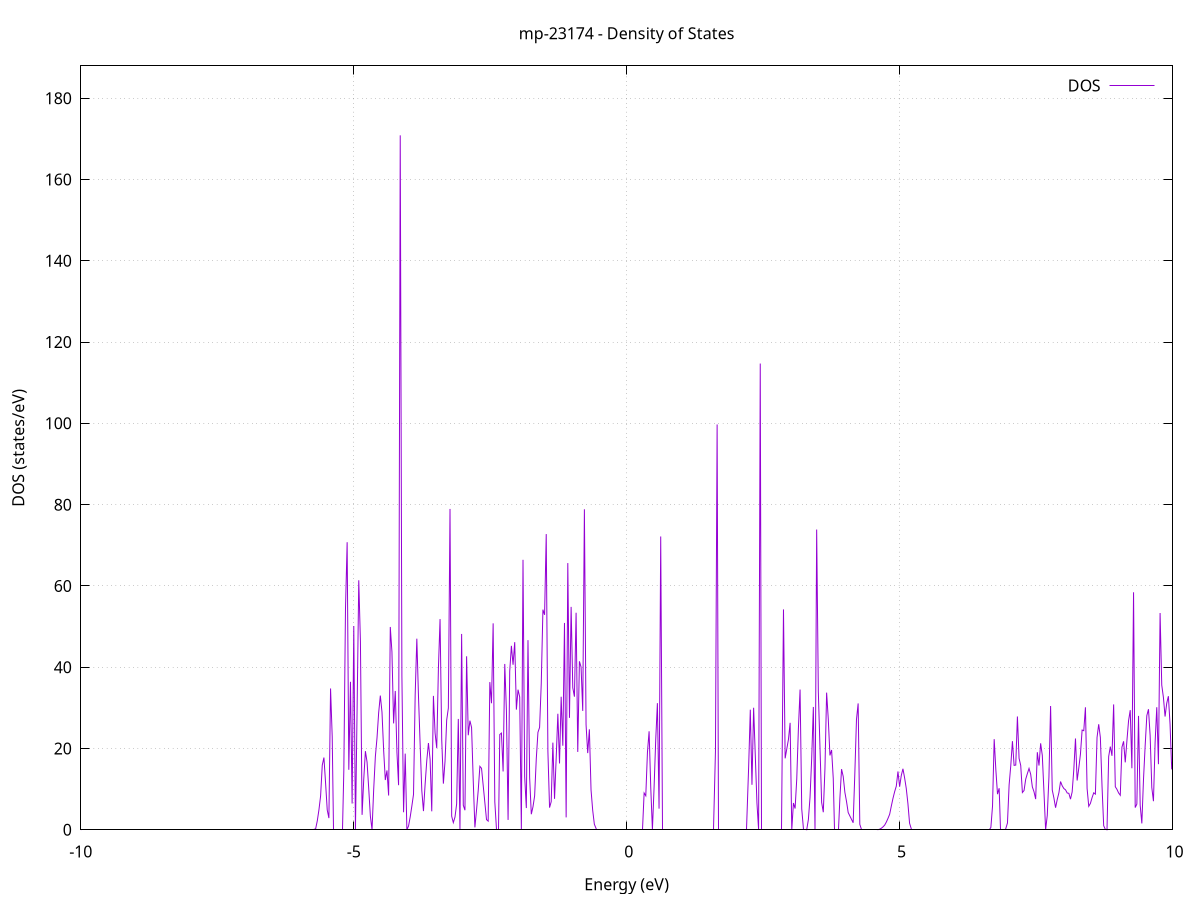 set title 'mp-23174 - Density of States'
set xlabel 'Energy (eV)'
set ylabel 'DOS (states/eV)'
set grid
set xrange [-10:10]
set yrange [0:187.959]
set xzeroaxis lt -1
set terminal png size 800,600
set output 'mp-23174_dos_gnuplot.png'
plot '-' using 1:2 with lines title 'DOS'
-45.058200 0.000000
-45.027800 0.000000
-44.997400 0.000000
-44.967000 0.000000
-44.936600 0.000000
-44.906200 0.000000
-44.875800 0.000000
-44.845400 0.000000
-44.815000 0.000000
-44.784600 0.000000
-44.754200 0.000000
-44.723800 0.000000
-44.693500 0.000000
-44.663100 0.000000
-44.632700 0.000000
-44.602300 0.000000
-44.571900 0.000000
-44.541500 0.000000
-44.511100 0.000000
-44.480700 0.000000
-44.450300 0.000000
-44.419900 0.000000
-44.389500 0.000000
-44.359100 0.000000
-44.328700 0.000000
-44.298300 0.000000
-44.267900 0.000000
-44.237500 0.000000
-44.207100 0.000000
-44.176800 0.000000
-44.146400 0.000000
-44.116000 0.000000
-44.085600 0.000000
-44.055200 0.000000
-44.024800 0.000000
-43.994400 0.000000
-43.964000 0.000000
-43.933600 0.000000
-43.903200 0.000000
-43.872800 0.000000
-43.842400 0.000000
-43.812000 0.000000
-43.781600 0.000000
-43.751200 0.000000
-43.720800 0.000000
-43.690400 0.000000
-43.660100 0.000000
-43.629700 0.000000
-43.599300 0.000000
-43.568900 0.000000
-43.538500 0.000000
-43.508100 0.000000
-43.477700 0.000000
-43.447300 0.000000
-43.416900 0.000000
-43.386500 0.000000
-43.356100 0.000000
-43.325700 0.000000
-43.295300 0.000000
-43.264900 0.000000
-43.234500 0.000000
-43.204100 0.000000
-43.173700 0.000000
-43.143400 0.000000
-43.113000 0.000000
-43.082600 0.000000
-43.052200 0.000000
-43.021800 0.000000
-42.991400 0.000000
-42.961000 0.000000
-42.930600 0.000000
-42.900200 0.000000
-42.869800 0.000000
-42.839400 0.000000
-42.809000 0.000000
-42.778600 0.000000
-42.748200 0.000000
-42.717800 0.000000
-42.687400 0.000000
-42.657100 0.000000
-42.626700 0.000000
-42.596300 0.000000
-42.565900 0.000000
-42.535500 0.000000
-42.505100 0.000000
-42.474700 0.000000
-42.444300 0.000000
-42.413900 0.000000
-42.383500 0.000000
-42.353100 0.000000
-42.322700 0.000000
-42.292300 742.985000
-42.261900 0.000000
-42.231500 0.000000
-42.201100 0.000000
-42.170700 0.000000
-42.140400 0.000000
-42.110000 0.000000
-42.079600 0.000000
-42.049200 0.000000
-42.018800 0.000000
-41.988400 0.000000
-41.958000 0.000000
-41.927600 0.000000
-41.897200 0.000000
-41.866800 0.000000
-41.836400 0.000000
-41.806000 0.000000
-41.775600 0.000000
-41.745200 0.000000
-41.714800 0.000000
-41.684400 0.000000
-41.654000 0.000000
-41.623700 0.000000
-41.593300 0.000000
-41.562900 0.000000
-41.532500 0.000000
-41.502100 0.000000
-41.471700 0.000000
-41.441300 0.000000
-41.410900 0.000000
-41.380500 0.000000
-41.350100 0.000000
-41.319700 0.000000
-41.289300 0.000000
-41.258900 0.000000
-41.228500 0.000000
-41.198100 0.000000
-41.167700 0.000000
-41.137300 0.000000
-41.107000 0.000000
-41.076600 0.000000
-41.046200 0.000000
-41.015800 0.000000
-40.985400 0.000000
-40.955000 0.000000
-40.924600 0.000000
-40.894200 0.000000
-40.863800 0.000000
-40.833400 0.000000
-40.803000 0.000000
-40.772600 0.000000
-40.742200 0.000000
-40.711800 0.000000
-40.681400 0.000000
-40.651000 0.000000
-40.620600 0.000000
-40.590300 0.000000
-40.559900 0.000000
-40.529500 0.000000
-40.499100 0.000000
-40.468700 0.000000
-40.438300 0.000000
-40.407900 0.000000
-40.377500 0.000000
-40.347100 0.000000
-40.316700 0.000000
-40.286300 0.000000
-40.255900 0.000000
-40.225500 0.000000
-40.195100 0.000000
-40.164700 0.000000
-40.134300 0.000000
-40.103900 0.000000
-40.073600 0.000000
-40.043200 0.000000
-40.012800 0.000000
-39.982400 0.000000
-39.952000 0.000000
-39.921600 0.000000
-39.891200 0.000000
-39.860800 0.000000
-39.830400 0.000000
-39.800000 0.000000
-39.769600 0.000000
-39.739200 0.000000
-39.708800 0.000000
-39.678400 0.000000
-39.648000 0.000000
-39.617600 0.000000
-39.587200 0.000000
-39.556900 0.000000
-39.526500 0.000000
-39.496100 0.000000
-39.465700 0.000000
-39.435300 0.000000
-39.404900 0.000000
-39.374500 0.000000
-39.344100 0.000000
-39.313700 0.000000
-39.283300 0.000000
-39.252900 0.000000
-39.222500 0.000000
-39.192100 0.000000
-39.161700 0.000000
-39.131300 0.000000
-39.100900 0.000000
-39.070600 0.000000
-39.040200 0.000000
-39.009800 0.000000
-38.979400 0.000000
-38.949000 0.000000
-38.918600 0.000000
-38.888200 0.000000
-38.857800 0.000000
-38.827400 0.000000
-38.797000 0.000000
-38.766600 0.000000
-38.736200 0.000000
-38.705800 0.000000
-38.675400 0.000000
-38.645000 0.000000
-38.614600 0.000000
-38.584200 0.000000
-38.553900 0.000000
-38.523500 0.000000
-38.493100 0.000000
-38.462700 0.000000
-38.432300 0.000000
-38.401900 0.000000
-38.371500 0.000000
-38.341100 0.000000
-38.310700 0.000000
-38.280300 0.000000
-38.249900 0.000000
-38.219500 0.000000
-38.189100 0.000000
-38.158700 0.000000
-38.128300 0.000000
-38.097900 0.000000
-38.067500 0.000000
-38.037200 0.000000
-38.006800 0.000000
-37.976400 0.000000
-37.946000 0.000000
-37.915600 0.000000
-37.885200 0.000000
-37.854800 0.000000
-37.824400 0.000000
-37.794000 0.000000
-37.763600 0.000000
-37.733200 0.000000
-37.702800 0.000000
-37.672400 0.000000
-37.642000 0.000000
-37.611600 0.000000
-37.581200 0.000000
-37.550800 0.000000
-37.520500 0.000000
-37.490100 0.000000
-37.459700 0.000000
-37.429300 0.000000
-37.398900 0.000000
-37.368500 0.000000
-37.338100 0.000000
-37.307700 0.000000
-37.277300 0.000000
-37.246900 0.000000
-37.216500 0.000000
-37.186100 0.000000
-37.155700 0.000000
-37.125300 0.000000
-37.094900 0.000000
-37.064500 0.000000
-37.034100 0.000000
-37.003800 0.000000
-36.973400 0.000000
-36.943000 0.000000
-36.912600 0.000000
-36.882200 0.000000
-36.851800 0.000000
-36.821400 0.000000
-36.791000 0.000000
-36.760600 0.000000
-36.730200 0.000000
-36.699800 0.000000
-36.669400 0.000000
-36.639000 0.000000
-36.608600 0.000000
-36.578200 0.000000
-36.547800 0.000000
-36.517400 0.000000
-36.487100 0.000000
-36.456700 0.000000
-36.426300 0.000000
-36.395900 0.000000
-36.365500 0.000000
-36.335100 0.000000
-36.304700 0.000000
-36.274300 0.000000
-36.243900 0.000000
-36.213500 0.000000
-36.183100 0.000000
-36.152700 0.000000
-36.122300 0.000000
-36.091900 0.000000
-36.061500 0.000000
-36.031100 0.000000
-36.000700 0.000000
-35.970400 0.000000
-35.940000 0.000000
-35.909600 0.000000
-35.879200 0.000000
-35.848800 0.000000
-35.818400 0.000000
-35.788000 0.000000
-35.757600 0.000000
-35.727200 0.000000
-35.696800 0.000000
-35.666400 0.000000
-35.636000 0.000000
-35.605600 0.000000
-35.575200 0.000000
-35.544800 0.000000
-35.514400 0.000000
-35.484000 0.000000
-35.453700 0.000000
-35.423300 0.000000
-35.392900 0.000000
-35.362500 0.000000
-35.332100 0.000000
-35.301700 0.000000
-35.271300 0.000000
-35.240900 0.000000
-35.210500 0.000000
-35.180100 0.000000
-35.149700 0.000000
-35.119300 0.000000
-35.088900 0.000000
-35.058500 0.000000
-35.028100 0.000000
-34.997700 0.000000
-34.967400 0.000000
-34.937000 0.000000
-34.906600 0.000000
-34.876200 0.000000
-34.845800 0.000000
-34.815400 0.000000
-34.785000 0.000000
-34.754600 0.000000
-34.724200 0.000000
-34.693800 0.000000
-34.663400 0.000000
-34.633000 0.000000
-34.602600 0.000000
-34.572200 0.000000
-34.541800 0.000000
-34.511400 0.000000
-34.481000 0.000000
-34.450700 0.000000
-34.420300 0.000000
-34.389900 0.000000
-34.359500 0.000000
-34.329100 0.000000
-34.298700 0.000000
-34.268300 0.000000
-34.237900 0.000000
-34.207500 0.000000
-34.177100 0.000000
-34.146700 0.000000
-34.116300 0.000000
-34.085900 0.000000
-34.055500 0.000000
-34.025100 0.000000
-33.994700 0.000000
-33.964300 0.000000
-33.934000 0.000000
-33.903600 0.000000
-33.873200 0.000000
-33.842800 0.000000
-33.812400 0.000000
-33.782000 0.000000
-33.751600 0.000000
-33.721200 0.000000
-33.690800 0.000000
-33.660400 0.000000
-33.630000 0.000000
-33.599600 0.000000
-33.569200 0.000000
-33.538800 0.000000
-33.508400 0.000000
-33.478000 0.000000
-33.447600 0.000000
-33.417300 0.000000
-33.386900 0.000000
-33.356500 0.000000
-33.326100 0.000000
-33.295700 0.000000
-33.265300 0.000000
-33.234900 0.000000
-33.204500 0.000000
-33.174100 0.000000
-33.143700 0.000000
-33.113300 0.000000
-33.082900 0.000000
-33.052500 0.000000
-33.022100 0.000000
-32.991700 0.000000
-32.961300 0.000000
-32.930900 0.000000
-32.900600 0.000000
-32.870200 0.000000
-32.839800 0.000000
-32.809400 0.000000
-32.779000 0.000000
-32.748600 0.000000
-32.718200 0.000000
-32.687800 0.000000
-32.657400 0.000000
-32.627000 0.000000
-32.596600 0.000000
-32.566200 0.000000
-32.535800 0.000000
-32.505400 0.000000
-32.475000 0.000000
-32.444600 0.000000
-32.414200 0.000000
-32.383900 0.000000
-32.353500 0.000000
-32.323100 0.000000
-32.292700 0.000000
-32.262300 0.000000
-32.231900 0.000000
-32.201500 0.000000
-32.171100 0.000000
-32.140700 0.000000
-32.110300 0.000000
-32.079900 0.000000
-32.049500 0.000000
-32.019100 0.000000
-31.988700 0.000000
-31.958300 0.000000
-31.927900 0.000000
-31.897500 0.000000
-31.867200 0.000000
-31.836800 0.000000
-31.806400 0.000000
-31.776000 0.000000
-31.745600 0.000000
-31.715200 0.000000
-31.684800 0.000000
-31.654400 0.000000
-31.624000 0.000000
-31.593600 0.000000
-31.563200 0.000000
-31.532800 0.000000
-31.502400 0.000000
-31.472000 0.000000
-31.441600 0.000000
-31.411200 0.000000
-31.380800 0.000000
-31.350500 0.000000
-31.320100 0.000000
-31.289700 0.000000
-31.259300 0.000000
-31.228900 0.000000
-31.198500 0.000000
-31.168100 0.000000
-31.137700 0.000000
-31.107300 0.000000
-31.076900 0.000000
-31.046500 0.000000
-31.016100 0.000000
-30.985700 0.000000
-30.955300 0.000000
-30.924900 0.000000
-30.894500 0.000000
-30.864200 0.000000
-30.833800 0.000000
-30.803400 0.000000
-30.773000 0.000000
-30.742600 0.000000
-30.712200 0.000000
-30.681800 0.000000
-30.651400 0.000000
-30.621000 0.000000
-30.590600 0.000000
-30.560200 0.000000
-30.529800 0.000000
-30.499400 0.000000
-30.469000 0.000000
-30.438600 0.000000
-30.408200 0.000000
-30.377800 0.000000
-30.347500 0.000000
-30.317100 0.000000
-30.286700 0.000000
-30.256300 0.000000
-30.225900 0.000000
-30.195500 0.000000
-30.165100 0.000000
-30.134700 0.000000
-30.104300 0.000000
-30.073900 0.000000
-30.043500 0.000000
-30.013100 0.000000
-29.982700 0.000000
-29.952300 0.000000
-29.921900 0.000000
-29.891500 0.000000
-29.861100 0.000000
-29.830800 0.000000
-29.800400 0.000000
-29.770000 0.000000
-29.739600 0.000000
-29.709200 0.000000
-29.678800 0.000000
-29.648400 0.000000
-29.618000 0.000000
-29.587600 0.000000
-29.557200 0.000000
-29.526800 0.000000
-29.496400 0.000000
-29.466000 0.000000
-29.435600 0.000000
-29.405200 0.000000
-29.374800 0.000000
-29.344400 0.000000
-29.314100 0.000000
-29.283700 0.000000
-29.253300 0.000000
-29.222900 0.000000
-29.192500 0.000000
-29.162100 0.000000
-29.131700 0.000000
-29.101300 0.000000
-29.070900 0.000000
-29.040500 0.000000
-29.010100 0.000000
-28.979700 0.000000
-28.949300 0.000000
-28.918900 0.000000
-28.888500 0.000000
-28.858100 0.000000
-28.827700 0.000000
-28.797400 0.000000
-28.767000 0.000000
-28.736600 0.000000
-28.706200 0.000000
-28.675800 0.000000
-28.645400 0.000000
-28.615000 0.000000
-28.584600 0.000000
-28.554200 0.000000
-28.523800 0.000000
-28.493400 0.000000
-28.463000 0.000000
-28.432600 0.000000
-28.402200 0.000000
-28.371800 0.000000
-28.341400 0.000000
-28.311000 0.000000
-28.280700 0.000000
-28.250300 0.000000
-28.219900 0.000000
-28.189500 0.000000
-28.159100 0.000000
-28.128700 0.000000
-28.098300 0.000000
-28.067900 0.000000
-28.037500 0.000000
-28.007100 0.000000
-27.976700 0.000000
-27.946300 0.000000
-27.915900 0.000000
-27.885500 0.000000
-27.855100 0.000000
-27.824700 0.000000
-27.794300 0.000000
-27.764000 0.000000
-27.733600 0.000000
-27.703200 0.000000
-27.672800 0.000000
-27.642400 0.000000
-27.612000 0.000000
-27.581600 0.000000
-27.551200 0.000000
-27.520800 0.000000
-27.490400 0.000000
-27.460000 0.000000
-27.429600 0.000000
-27.399200 0.000000
-27.368800 0.000000
-27.338400 0.000000
-27.308000 0.000000
-27.277700 0.000000
-27.247300 0.000000
-27.216900 0.000000
-27.186500 0.000000
-27.156100 0.000000
-27.125700 0.000000
-27.095300 0.000000
-27.064900 0.000000
-27.034500 0.000000
-27.004100 0.000000
-26.973700 0.000000
-26.943300 0.000000
-26.912900 0.000000
-26.882500 0.000000
-26.852100 0.000000
-26.821700 0.000000
-26.791300 0.000000
-26.761000 0.000000
-26.730600 0.000000
-26.700200 0.000000
-26.669800 0.000000
-26.639400 0.000000
-26.609000 0.000000
-26.578600 0.000000
-26.548200 0.000000
-26.517800 0.000000
-26.487400 0.000000
-26.457000 0.000000
-26.426600 0.000000
-26.396200 0.000000
-26.365800 0.000000
-26.335400 0.000000
-26.305000 0.000000
-26.274600 0.000000
-26.244300 0.000000
-26.213900 0.000000
-26.183500 0.000000
-26.153100 0.000000
-26.122700 0.000000
-26.092300 0.000000
-26.061900 0.000000
-26.031500 0.000000
-26.001100 0.000000
-25.970700 0.000000
-25.940300 0.000000
-25.909900 0.000000
-25.879500 0.000000
-25.849100 0.000000
-25.818700 0.000000
-25.788300 0.000000
-25.757900 0.000000
-25.727600 0.000000
-25.697200 0.000000
-25.666800 0.000000
-25.636400 0.000000
-25.606000 0.000000
-25.575600 0.000000
-25.545200 0.000000
-25.514800 0.000000
-25.484400 0.000000
-25.454000 0.000000
-25.423600 0.000000
-25.393200 0.000000
-25.362800 0.000000
-25.332400 0.000000
-25.302000 0.000000
-25.271600 0.000000
-25.241200 0.000000
-25.210900 0.000000
-25.180500 0.000000
-25.150100 0.000000
-25.119700 0.000000
-25.089300 0.000000
-25.058900 0.000000
-25.028500 0.000000
-24.998100 0.000000
-24.967700 0.000000
-24.937300 0.000000
-24.906900 0.000000
-24.876500 0.000000
-24.846100 0.000000
-24.815700 0.000000
-24.785300 0.000000
-24.754900 0.000000
-24.724500 0.000000
-24.694200 0.000000
-24.663800 0.000000
-24.633400 0.000000
-24.603000 0.000000
-24.572600 0.000000
-24.542200 0.000000
-24.511800 0.000000
-24.481400 0.000000
-24.451000 0.000000
-24.420600 0.000000
-24.390200 0.000000
-24.359800 0.000000
-24.329400 0.000000
-24.299000 0.000000
-24.268600 0.000000
-24.238200 0.000000
-24.207800 0.000000
-24.177500 0.000000
-24.147100 0.000000
-24.116700 0.000000
-24.086300 0.000000
-24.055900 0.000000
-24.025500 0.000000
-23.995100 0.000000
-23.964700 0.000000
-23.934300 0.000000
-23.903900 0.000000
-23.873500 0.000000
-23.843100 0.000000
-23.812700 0.000000
-23.782300 0.000000
-23.751900 0.000000
-23.721500 0.000000
-23.691100 0.000000
-23.660800 0.000000
-23.630400 0.000000
-23.600000 0.000000
-23.569600 0.000000
-23.539200 0.000000
-23.508800 0.000000
-23.478400 0.000000
-23.448000 0.000000
-23.417600 0.000000
-23.387200 0.000000
-23.356800 0.000000
-23.326400 0.000000
-23.296000 0.000000
-23.265600 0.000000
-23.235200 0.000000
-23.204800 0.000000
-23.174500 0.000000
-23.144100 0.000000
-23.113700 0.000000
-23.083300 0.000000
-23.052900 0.000000
-23.022500 0.000000
-22.992100 0.000000
-22.961700 0.000000
-22.931300 0.000000
-22.900900 0.000000
-22.870500 0.000000
-22.840100 0.000000
-22.809700 0.000000
-22.779300 0.000000
-22.748900 0.000000
-22.718500 0.000000
-22.688100 0.000000
-22.657800 0.000000
-22.627400 0.000000
-22.597000 0.000000
-22.566600 0.000000
-22.536200 0.000000
-22.505800 0.000000
-22.475400 0.000000
-22.445000 0.000000
-22.414600 0.000000
-22.384200 0.000000
-22.353800 0.000000
-22.323400 0.000000
-22.293000 0.000000
-22.262600 0.000000
-22.232200 0.000000
-22.201800 0.000000
-22.171400 0.000000
-22.141100 0.000000
-22.110700 0.000000
-22.080300 0.000000
-22.049900 0.000000
-22.019500 0.000000
-21.989100 0.000000
-21.958700 0.000000
-21.928300 0.000000
-21.897900 0.000000
-21.867500 0.000000
-21.837100 0.000000
-21.806700 0.000000
-21.776300 0.000000
-21.745900 0.000000
-21.715500 0.000000
-21.685100 0.000000
-21.654700 0.000000
-21.624400 0.000000
-21.594000 0.000000
-21.563600 0.000000
-21.533200 0.000000
-21.502800 0.000000
-21.472400 0.000000
-21.442000 0.000000
-21.411600 0.000000
-21.381200 0.000000
-21.350800 0.000000
-21.320400 0.000000
-21.290000 0.000000
-21.259600 0.000000
-21.229200 0.000000
-21.198800 0.000000
-21.168400 0.000000
-21.138000 0.000000
-21.107700 0.000000
-21.077300 0.000000
-21.046900 0.000000
-21.016500 0.000000
-20.986100 0.000000
-20.955700 0.000000
-20.925300 0.000000
-20.894900 0.000000
-20.864500 0.000000
-20.834100 0.000000
-20.803700 0.000000
-20.773300 0.000000
-20.742900 0.000000
-20.712500 0.000000
-20.682100 0.000000
-20.651700 0.000000
-20.621300 0.000000
-20.591000 0.000000
-20.560600 0.000000
-20.530200 0.000000
-20.499800 0.000000
-20.469400 0.000000
-20.439000 0.000000
-20.408600 0.000000
-20.378200 0.000000
-20.347800 0.000000
-20.317400 0.000000
-20.287000 0.000000
-20.256600 0.000000
-20.226200 0.000000
-20.195800 0.000000
-20.165400 0.000000
-20.135000 0.000000
-20.104600 0.000000
-20.074300 0.000000
-20.043900 0.000000
-20.013500 0.000000
-19.983100 0.000000
-19.952700 0.000000
-19.922300 0.000000
-19.891900 0.000000
-19.861500 0.000000
-19.831100 0.000000
-19.800700 0.000000
-19.770300 0.000000
-19.739900 0.000000
-19.709500 0.000000
-19.679100 0.000000
-19.648700 0.000000
-19.618300 0.000000
-19.587900 0.000000
-19.557600 0.000000
-19.527200 0.000000
-19.496800 0.000000
-19.466400 0.000000
-19.436000 0.000000
-19.405600 0.000000
-19.375200 0.000000
-19.344800 0.000000
-19.314400 0.000000
-19.284000 0.000000
-19.253600 0.000000
-19.223200 0.000000
-19.192800 0.000000
-19.162400 0.000000
-19.132000 0.000000
-19.101600 0.000000
-19.071300 0.000000
-19.040900 0.000000
-19.010500 0.000000
-18.980100 0.000000
-18.949700 0.000000
-18.919300 0.000000
-18.888900 0.000000
-18.858500 0.000000
-18.828100 0.000000
-18.797700 0.000000
-18.767300 0.000000
-18.736900 0.000000
-18.706500 0.000000
-18.676100 0.000000
-18.645700 0.000000
-18.615300 0.000000
-18.584900 0.000000
-18.554600 0.000000
-18.524200 0.000000
-18.493800 0.000000
-18.463400 0.000000
-18.433000 0.000000
-18.402600 0.000000
-18.372200 0.000000
-18.341800 0.000000
-18.311400 0.000000
-18.281000 0.000000
-18.250600 0.000000
-18.220200 0.000000
-18.189800 0.000000
-18.159400 0.000000
-18.129000 0.000000
-18.098600 0.000000
-18.068200 0.000000
-18.037900 0.000000
-18.007500 0.000000
-17.977100 0.000000
-17.946700 0.000000
-17.916300 0.000000
-17.885900 0.000000
-17.855500 0.000000
-17.825100 0.000000
-17.794700 0.000000
-17.764300 0.000000
-17.733900 0.000000
-17.703500 0.000000
-17.673100 0.000000
-17.642700 0.000000
-17.612300 0.000000
-17.581900 0.000000
-17.551500 0.000000
-17.521200 0.000000
-17.490800 0.000000
-17.460400 0.000000
-17.430000 0.000000
-17.399600 0.000000
-17.369200 0.000000
-17.338800 0.000000
-17.308400 0.000000
-17.278000 0.000000
-17.247600 0.000000
-17.217200 0.000000
-17.186800 0.000000
-17.156400 0.000000
-17.126000 0.000000
-17.095600 0.000000
-17.065200 0.000000
-17.034800 0.000000
-17.004500 0.000000
-16.974100 0.000000
-16.943700 0.000000
-16.913300 0.000000
-16.882900 0.000000
-16.852500 0.000000
-16.822100 0.000000
-16.791700 0.000000
-16.761300 0.000000
-16.730900 0.000000
-16.700500 0.000000
-16.670100 0.000000
-16.639700 0.000000
-16.609300 0.000000
-16.578900 0.000000
-16.548500 0.000000
-16.518100 0.000000
-16.487800 0.000000
-16.457400 0.000000
-16.427000 0.000000
-16.396600 0.000000
-16.366200 0.000000
-16.335800 0.000000
-16.305400 0.000000
-16.275000 0.000000
-16.244600 0.000000
-16.214200 0.000000
-16.183800 0.000000
-16.153400 0.000000
-16.123000 0.000000
-16.092600 0.000000
-16.062200 0.000000
-16.031800 0.000000
-16.001400 0.000000
-15.971100 0.000000
-15.940700 0.000000
-15.910300 0.000000
-15.879900 0.000000
-15.849500 0.000000
-15.819100 0.000000
-15.788700 0.000000
-15.758300 0.000000
-15.727900 0.000000
-15.697500 0.000000
-15.667100 0.000000
-15.636700 0.000000
-15.606300 0.000000
-15.575900 0.000000
-15.545500 0.000000
-15.515100 0.000000
-15.484700 0.000000
-15.454400 0.000000
-15.424000 0.000000
-15.393600 0.000000
-15.363200 0.000000
-15.332800 9.666000
-15.302400 37.177300
-15.272000 20.844600
-15.241600 0.104100
-15.211200 16.203000
-15.180800 32.078100
-15.150400 13.885100
-15.120000 4.381900
-15.089600 0.005100
-15.059200 0.000000
-15.028800 0.000000
-14.998400 0.000000
-14.968100 0.000000
-14.937700 0.000000
-14.907300 0.000000
-14.876900 0.000000
-14.846500 94.362300
-14.816100 65.068500
-14.785700 2.982700
-14.755300 45.815100
-14.724900 15.053700
-14.694500 34.655700
-14.664100 0.000000
-14.633700 39.898300
-14.603300 13.255700
-14.572900 48.251500
-14.542500 16.081500
-14.512100 174.506200
-14.481700 0.000000
-14.451400 0.000000
-14.421000 0.000000
-14.390600 5.116100
-14.360200 11.947600
-14.329800 34.814700
-14.299400 18.016300
-14.269000 1.190200
-14.238600 21.521900
-14.208200 47.119600
-14.177800 0.000000
-14.147400 51.892700
-14.117000 102.220100
-14.086600 0.000000
-14.056200 0.000000
-14.025800 0.000000
-13.995400 0.000000
-13.965000 0.000000
-13.934700 0.000000
-13.904300 0.000000
-13.873900 157.094900
-13.843500 0.000000
-13.813100 94.915700
-13.782700 46.228900
-13.752300 0.000000
-13.721900 0.000000
-13.691500 0.000000
-13.661100 0.000000
-13.630700 0.000000
-13.600300 0.000000
-13.569900 0.000000
-13.539500 0.000000
-13.509100 0.000000
-13.478700 0.000000
-13.448300 0.000000
-13.418000 0.000000
-13.387600 0.000000
-13.357200 0.000000
-13.326800 0.000000
-13.296400 0.000000
-13.266000 0.000000
-13.235600 0.000000
-13.205200 0.000000
-13.174800 0.000000
-13.144400 0.000000
-13.114000 0.000000
-13.083600 0.000000
-13.053200 0.000000
-13.022800 0.000000
-12.992400 0.000000
-12.962000 0.000000
-12.931600 0.000000
-12.901300 0.000000
-12.870900 0.000000
-12.840500 0.000000
-12.810100 0.000000
-12.779700 0.000000
-12.749300 0.000000
-12.718900 0.000000
-12.688500 0.000000
-12.658100 0.000000
-12.627700 0.000000
-12.597300 0.000000
-12.566900 0.000000
-12.536500 0.000000
-12.506100 0.000000
-12.475700 0.000000
-12.445300 0.000000
-12.414900 0.000000
-12.384600 0.000000
-12.354200 0.000000
-12.323800 0.000000
-12.293400 0.000000
-12.263000 0.000000
-12.232600 0.000000
-12.202200 0.000000
-12.171800 0.000000
-12.141400 0.000000
-12.111000 0.000000
-12.080600 0.000000
-12.050200 0.000000
-12.019800 0.000000
-11.989400 0.000000
-11.959000 0.000000
-11.928600 0.000000
-11.898200 0.000000
-11.867900 0.000000
-11.837500 0.000000
-11.807100 0.000000
-11.776700 0.000000
-11.746300 0.000000
-11.715900 0.000000
-11.685500 0.000000
-11.655100 0.000000
-11.624700 0.000000
-11.594300 0.000000
-11.563900 0.000000
-11.533500 0.000000
-11.503100 0.000000
-11.472700 0.000000
-11.442300 0.000000
-11.411900 0.000000
-11.381600 0.000000
-11.351200 0.000000
-11.320800 0.000000
-11.290400 0.000000
-11.260000 0.000000
-11.229600 0.000000
-11.199200 0.000000
-11.168800 0.000000
-11.138400 0.000000
-11.108000 0.000000
-11.077600 0.000000
-11.047200 0.000000
-11.016800 0.000000
-10.986400 0.000000
-10.956000 0.000000
-10.925600 0.000000
-10.895200 0.000000
-10.864900 0.000000
-10.834500 0.000000
-10.804100 0.000000
-10.773700 0.000000
-10.743300 0.000000
-10.712900 0.000000
-10.682500 0.000000
-10.652100 0.000000
-10.621700 0.000000
-10.591300 0.000000
-10.560900 0.000000
-10.530500 0.000000
-10.500100 0.000000
-10.469700 0.000000
-10.439300 0.000000
-10.408900 0.000000
-10.378500 0.000000
-10.348200 0.000000
-10.317800 0.000000
-10.287400 0.000000
-10.257000 0.000000
-10.226600 0.000000
-10.196200 0.000000
-10.165800 0.000000
-10.135400 0.000000
-10.105000 0.000000
-10.074600 0.000000
-10.044200 0.000000
-10.013800 0.000000
-9.983400 0.000000
-9.953000 0.000000
-9.922600 0.000000
-9.892200 0.000000
-9.861800 0.000000
-9.831500 0.000000
-9.801100 0.000000
-9.770700 0.000000
-9.740300 0.000000
-9.709900 0.000000
-9.679500 0.000000
-9.649100 0.000000
-9.618700 0.000000
-9.588300 0.000000
-9.557900 0.000000
-9.527500 0.000000
-9.497100 0.000000
-9.466700 0.000000
-9.436300 0.000000
-9.405900 0.000000
-9.375500 0.000000
-9.345100 0.000000
-9.314800 0.000000
-9.284400 0.000000
-9.254000 0.000000
-9.223600 0.000000
-9.193200 0.000000
-9.162800 0.000000
-9.132400 0.000000
-9.102000 0.000000
-9.071600 0.000000
-9.041200 0.000000
-9.010800 0.000000
-8.980400 0.000000
-8.950000 0.000000
-8.919600 0.000000
-8.889200 0.000000
-8.858800 0.000000
-8.828400 0.000000
-8.798100 0.000000
-8.767700 0.000000
-8.737300 0.000000
-8.706900 0.000000
-8.676500 0.000000
-8.646100 0.000000
-8.615700 0.000000
-8.585300 0.000000
-8.554900 0.000000
-8.524500 0.000000
-8.494100 0.000000
-8.463700 0.000000
-8.433300 0.000000
-8.402900 0.000000
-8.372500 0.000000
-8.342100 0.000000
-8.311700 0.000000
-8.281400 0.000000
-8.251000 0.000000
-8.220600 0.000000
-8.190200 0.000000
-8.159800 0.000000
-8.129400 0.000000
-8.099000 0.000000
-8.068600 0.000000
-8.038200 0.000000
-8.007800 0.000000
-7.977400 0.000000
-7.947000 0.000000
-7.916600 0.000000
-7.886200 0.000000
-7.855800 0.000000
-7.825400 0.000000
-7.795000 0.000000
-7.764700 0.000000
-7.734300 0.000000
-7.703900 0.000000
-7.673500 0.000000
-7.643100 0.000000
-7.612700 0.000000
-7.582300 0.000000
-7.551900 0.000000
-7.521500 0.000000
-7.491100 0.000000
-7.460700 0.000000
-7.430300 0.000000
-7.399900 0.000000
-7.369500 0.000000
-7.339100 0.000000
-7.308700 0.000000
-7.278400 0.000000
-7.248000 0.000000
-7.217600 0.000000
-7.187200 0.000000
-7.156800 0.000000
-7.126400 0.000000
-7.096000 0.000000
-7.065600 0.000000
-7.035200 0.000000
-7.004800 0.000000
-6.974400 0.000000
-6.944000 0.000000
-6.913600 0.000000
-6.883200 0.000000
-6.852800 0.000000
-6.822400 0.000000
-6.792000 0.000000
-6.761700 0.000000
-6.731300 0.000000
-6.700900 0.000000
-6.670500 0.000000
-6.640100 0.000000
-6.609700 0.000000
-6.579300 0.000000
-6.548900 0.000000
-6.518500 0.000000
-6.488100 0.000000
-6.457700 0.000000
-6.427300 0.000000
-6.396900 0.000000
-6.366500 0.000000
-6.336100 0.000000
-6.305700 0.000000
-6.275300 0.000000
-6.245000 0.000000
-6.214600 0.000000
-6.184200 0.000000
-6.153800 0.000000
-6.123400 0.000000
-6.093000 0.000000
-6.062600 0.000000
-6.032200 0.000000
-6.001800 0.000000
-5.971400 0.000000
-5.941000 0.000000
-5.910600 0.000000
-5.880200 0.000000
-5.849800 0.000000
-5.819400 0.000000
-5.789000 0.000000
-5.758600 0.000000
-5.728300 0.000000
-5.697900 0.221600
-5.667500 2.195400
-5.637100 4.920100
-5.606700 8.325800
-5.576300 15.900800
-5.545900 17.769800
-5.515500 11.494500
-5.485100 4.874100
-5.454700 2.874300
-5.424300 34.760300
-5.393900 22.883000
-5.363500 0.000000
-5.333100 0.000000
-5.302700 0.000000
-5.272300 0.000000
-5.241900 0.000000
-5.211600 0.000000
-5.181200 14.566100
-5.150800 54.376600
-5.120400 70.757300
-5.090000 14.756500
-5.059600 36.411400
-5.029200 6.454100
-4.998800 50.140000
-4.968400 0.000000
-4.938000 29.706800
-4.907600 61.392600
-4.877200 46.366700
-4.846800 3.670400
-4.816400 12.396800
-4.786000 19.346900
-4.755600 16.656500
-4.725200 10.160100
-4.694900 3.343900
-4.664500 0.000000
-4.634100 9.938500
-4.603700 17.993200
-4.573300 22.619200
-4.542900 28.812600
-4.512500 33.020500
-4.482100 28.946800
-4.451700 19.547900
-4.421300 12.241300
-4.390900 14.606700
-4.360500 8.424800
-4.330100 49.899600
-4.299700 43.771500
-4.269300 26.171200
-4.238900 34.162800
-4.208500 19.127000
-4.178200 10.971200
-4.147800 170.871500
-4.117400 37.964100
-4.087000 4.304000
-4.056600 18.746600
-4.026200 0.000000
-3.995800 0.916000
-3.965400 3.153300
-3.935000 5.836700
-3.904600 8.695500
-3.874200 33.155200
-3.843800 47.017200
-3.813400 32.812900
-3.783000 20.994800
-3.752600 9.619900
-3.722200 4.590300
-3.691800 11.220700
-3.661500 17.023800
-3.631100 21.344200
-3.600700 17.307000
-3.570300 4.545900
-3.539900 32.940000
-3.509500 23.813100
-3.479100 20.099900
-3.448700 39.567600
-3.418300 51.839300
-3.387900 22.242900
-3.357500 11.345900
-3.327100 16.880900
-3.296700 27.007000
-3.266300 29.942400
-3.235900 78.939200
-3.205500 3.349100
-3.175200 1.763400
-3.144800 3.119700
-3.114400 6.368400
-3.084000 27.276200
-3.053600 0.000000
-3.023200 48.179600
-2.992800 6.040900
-2.962400 4.811200
-2.932000 42.682600
-2.901600 23.258100
-2.871200 26.852200
-2.840800 25.155000
-2.810400 12.108400
-2.780000 0.591900
-2.749600 4.930700
-2.719200 9.669500
-2.688800 15.609100
-2.658500 15.121400
-2.628100 10.923900
-2.597700 6.716600
-2.567300 2.499800
-2.536900 2.133500
-2.506500 36.344200
-2.476100 31.136300
-2.445700 50.797300
-2.415300 6.884600
-2.384900 0.000000
-2.354500 0.000000
-2.324100 23.442800
-2.293700 23.785300
-2.263300 14.357500
-2.232900 40.800200
-2.202500 29.238300
-2.172100 2.420800
-2.141800 39.034300
-2.111400 45.262400
-2.081000 40.608200
-2.050600 46.162100
-2.020200 29.564000
-1.989800 34.469400
-1.959400 32.677900
-1.929000 0.000000
-1.898600 66.425400
-1.868200 13.094400
-1.837800 5.340000
-1.807400 46.654300
-1.777000 12.820800
-1.746600 3.829100
-1.716200 5.633100
-1.685800 8.333900
-1.655400 17.468300
-1.625100 23.964200
-1.594700 25.183200
-1.564300 35.979900
-1.533900 54.161500
-1.503500 52.888600
-1.473100 72.758200
-1.442700 19.330500
-1.412300 5.449500
-1.381900 6.923500
-1.351500 21.445200
-1.321100 7.614200
-1.290700 17.692300
-1.260300 28.553000
-1.229900 16.310300
-1.199500 32.740000
-1.169100 20.680100
-1.138700 50.891200
-1.108400 3.048600
-1.078000 65.625300
-1.047600 27.532200
-1.017200 54.850400
-0.986800 34.938500
-0.956400 32.750900
-0.926000 53.406100
-0.895600 19.160600
-0.865200 41.447000
-0.834800 40.041500
-0.804400 29.247900
-0.774000 78.862400
-0.743600 25.873800
-0.713200 18.860300
-0.682800 24.716600
-0.652400 9.804300
-0.622000 4.793800
-0.591700 1.361900
-0.561300 0.000000
-0.530900 0.000000
-0.500500 0.000000
-0.470100 0.000000
-0.439700 0.000000
-0.409300 0.000000
-0.378900 0.000000
-0.348500 0.000000
-0.318100 0.000000
-0.287700 0.000000
-0.257300 0.000000
-0.226900 0.000000
-0.196500 0.000000
-0.166100 0.000000
-0.135700 0.000000
-0.105300 0.000000
-0.075000 0.000000
-0.044600 0.000000
-0.014200 0.000000
0.016200 0.000000
0.046600 0.000000
0.077000 0.000000
0.107400 0.000000
0.137800 0.000000
0.168200 0.000000
0.198600 0.000000
0.229000 0.000000
0.259400 0.000000
0.289800 0.000000
0.320200 9.050300
0.350600 8.369300
0.381000 19.042500
0.411400 24.238100
0.441700 10.386500
0.472100 0.000000
0.502500 10.378300
0.532900 22.180900
0.563300 31.162100
0.593700 5.191400
0.624100 72.160300
0.654500 0.000000
0.684900 0.000000
0.715300 0.000000
0.745700 0.000000
0.776100 0.000000
0.806500 0.000000
0.836900 0.000000
0.867300 0.000000
0.897700 0.000000
0.928000 0.000000
0.958400 0.000000
0.988800 0.000000
1.019200 0.000000
1.049600 0.000000
1.080000 0.000000
1.110400 0.000000
1.140800 0.000000
1.171200 0.000000
1.201600 0.000000
1.232000 0.000000
1.262400 0.000000
1.292800 0.000000
1.323200 0.000000
1.353600 0.000000
1.384000 0.000000
1.414400 0.000000
1.444700 0.000000
1.475100 0.000000
1.505500 0.000000
1.535900 0.000000
1.566300 0.000000
1.596700 0.000000
1.627100 19.380500
1.657500 99.728200
1.687900 0.000000
1.718300 0.000000
1.748700 0.000000
1.779100 0.000000
1.809500 0.000000
1.839900 0.000000
1.870300 0.000000
1.900700 0.000000
1.931100 0.000000
1.961400 0.000000
1.991800 0.000000
2.022200 0.000000
2.052600 0.000000
2.083000 0.000000
2.113400 0.000000
2.143800 0.000000
2.174200 0.000000
2.204600 0.000000
2.235000 15.459700
2.265400 29.548500
2.295800 11.061800
2.326200 30.020900
2.356600 18.336900
2.387000 6.630800
2.417400 0.000000
2.447800 114.716600
2.478100 0.000000
2.508500 0.000000
2.538900 0.000000
2.569300 0.000000
2.599700 0.000000
2.630100 0.000000
2.660500 0.000000
2.690900 0.000000
2.721300 0.000000
2.751700 0.000000
2.782100 0.000000
2.812500 0.000000
2.842900 0.000000
2.873300 54.229800
2.903700 17.574300
2.934100 19.924100
2.964500 22.256300
2.994800 26.318000
3.025200 0.000000
3.055600 6.585200
3.086000 5.229300
3.116400 12.511200
3.146800 24.971100
3.177200 34.508200
3.207600 5.136000
3.238000 0.000000
3.268400 0.000000
3.298800 0.004000
3.329200 2.507400
3.359600 7.967300
3.390000 17.530700
3.420400 30.215100
3.450800 0.000000
3.481200 73.875600
3.511500 34.010200
3.541900 20.228900
3.572300 6.724400
3.602700 4.318500
3.633100 15.074300
3.663500 33.742100
3.693900 27.262900
3.724300 18.298500
3.754700 19.626800
3.785100 12.620700
3.815500 0.000000
3.845900 0.000000
3.876300 0.000000
3.906700 7.779000
3.937100 14.920300
3.967500 13.117200
3.997900 9.217800
4.028200 6.953900
4.058600 4.248300
4.089000 3.404800
4.119400 2.565600
4.149800 1.724000
4.180200 13.800200
4.210600 27.162200
4.241000 31.091800
4.271400 1.339700
4.301800 0.000000
4.332200 0.000000
4.362600 0.000000
4.393000 0.000000
4.423400 0.000000
4.453800 0.000000
4.484200 0.000000
4.514500 0.000000
4.544900 0.000000
4.575300 0.000000
4.605700 0.027100
4.636100 0.154000
4.666500 0.384600
4.696900 0.719100
4.727300 1.157200
4.757700 1.903600
4.788100 2.816300
4.818500 3.816700
4.848900 5.830900
4.879300 7.733300
4.909700 9.368700
4.940100 10.737300
4.970500 14.345900
5.000900 10.594900
5.031200 13.340600
5.061600 15.014400
5.092000 12.800100
5.122400 10.187100
5.152800 6.457200
5.183200 1.610300
5.213600 0.000000
5.244000 0.000000
5.274400 0.000000
5.304800 0.000000
5.335200 0.000000
5.365600 0.000000
5.396000 0.000000
5.426400 0.000000
5.456800 0.000000
5.487200 0.000000
5.517600 0.000000
5.547900 0.000000
5.578300 0.000000
5.608700 0.000000
5.639100 0.000000
5.669500 0.000000
5.699900 0.000000
5.730300 0.000000
5.760700 0.000000
5.791100 0.000000
5.821500 0.000000
5.851900 0.000000
5.882300 0.000000
5.912700 0.000000
5.943100 0.000000
5.973500 0.000000
6.003900 0.000000
6.034300 0.000000
6.064600 0.000000
6.095000 0.000000
6.125400 0.000000
6.155800 0.000000
6.186200 0.000000
6.216600 0.000000
6.247000 0.000000
6.277400 0.000000
6.307800 0.000000
6.338200 0.000000
6.368600 0.000000
6.399000 0.000000
6.429400 0.000000
6.459800 0.000000
6.490200 0.000000
6.520600 0.000000
6.551000 0.000000
6.581300 0.000000
6.611700 0.000000
6.642100 0.000000
6.672500 0.576900
6.702900 5.820700
6.733300 22.303000
6.763700 14.774500
6.794100 8.763500
6.824500 10.219800
6.854900 0.000000
6.885300 0.000000
6.915700 0.000000
6.946100 0.000000
6.976500 1.658400
7.006900 11.044200
7.037300 15.789700
7.067700 21.803500
7.098000 15.849700
7.128400 15.918500
7.158800 27.869900
7.189200 17.589400
7.219600 15.811800
7.250000 9.167000
7.280400 9.660300
7.310800 12.449500
7.341200 13.820600
7.371600 15.091700
7.402000 13.663000
7.432400 10.559700
7.462800 9.353300
7.493200 7.551300
7.523600 19.085300
7.554000 15.796500
7.584400 21.267300
7.614700 18.307900
7.645100 9.360100
7.675500 0.000000
7.705900 3.536600
7.736300 12.961500
7.766700 30.451100
7.797100 9.790000
7.827500 7.811400
7.857900 5.432100
7.888300 7.437500
7.918700 9.091500
7.949100 11.870000
7.979500 10.824700
8.009900 10.146700
8.040300 9.828800
8.070700 9.052200
8.101100 8.965300
8.131400 7.540500
8.161800 9.311300
8.192200 14.846700
8.222600 22.468100
8.253000 12.121600
8.283400 15.195400
8.313800 18.651700
8.344200 24.540400
8.374600 24.376200
8.405000 30.135300
8.435400 10.166200
8.465800 5.768900
8.496200 6.492700
8.526600 7.903500
8.557000 9.099400
8.587400 8.777000
8.617700 22.716600
8.648100 25.969700
8.678500 22.706900
8.708900 10.743400
8.739300 1.003100
8.769700 0.095900
8.800100 0.000000
8.830500 18.014400
8.860900 20.464500
8.891300 18.197400
8.921700 30.838400
8.952100 10.589400
8.982500 9.944000
9.012900 9.057700
9.043300 8.491300
9.073700 20.332400
9.104100 21.769500
9.134400 16.581300
9.164800 21.892000
9.195200 26.854600
9.225600 29.434000
9.256000 15.140200
9.286400 58.435800
9.316800 5.460700
9.347200 6.319400
9.377600 28.025300
9.408000 6.034200
9.438400 1.567600
9.468800 12.430000
9.499200 20.696300
9.529600 28.087000
9.560000 29.662900
9.590400 23.186300
9.620800 10.387900
9.651100 7.030900
9.681500 21.488100
9.711900 30.158900
9.742300 16.143300
9.772700 53.336000
9.803100 35.606700
9.833500 32.569400
9.863900 27.860700
9.894300 31.123900
9.924700 32.871200
9.955100 25.977300
9.985500 14.863800
10.015900 18.664100
10.046300 20.195600
10.076700 18.305000
10.107100 34.712200
10.137500 39.696200
10.167800 18.310400
10.198200 22.713900
10.228600 19.341400
10.259000 9.716200
10.289400 6.734500
10.319800 4.070600
10.350200 3.314300
10.380600 40.212400
10.411000 17.363300
10.441400 9.160700
10.471800 7.412000
10.502200 10.983300
10.532600 16.532900
10.563000 37.422800
10.593400 33.887500
10.623800 22.701600
10.654200 0.000000
10.684500 5.826600
10.714900 65.900200
10.745300 17.753100
10.775700 4.280500
10.806100 8.589900
10.836500 59.727500
10.866900 10.522500
10.897300 14.506300
10.927700 16.975400
10.958100 40.249600
10.988500 2.418400
11.018900 10.617200
11.049300 46.595800
11.079700 21.102000
11.110100 33.811200
11.140500 9.274500
11.170900 10.368000
11.201200 37.827100
11.231600 10.272100
11.262000 2.962700
11.292400 27.721200
11.322800 33.087900
11.353200 9.933900
11.383600 13.025600
11.414000 23.227100
11.444400 9.596400
11.474800 36.990200
11.505200 18.537400
11.535600 24.223100
11.566000 22.590400
11.596400 18.911600
11.626800 21.523600
11.657200 19.488500
11.687600 24.109300
11.717900 27.903000
11.748300 20.969400
11.778700 38.092400
11.809100 16.481200
11.839500 20.291600
11.869900 19.570700
11.900300 9.646200
11.930700 22.560700
11.961100 29.851200
11.991500 27.456400
12.021900 30.026900
12.052300 27.667100
12.082700 15.630600
12.113100 15.973100
12.143500 15.975300
12.173900 25.359100
12.204300 20.040700
12.234600 0.000000
12.265000 14.147600
12.295400 16.105200
12.325800 19.006800
12.356200 10.895200
12.386600 2.008300
12.417000 6.012900
12.447400 17.925800
12.477800 40.108100
12.508200 3.553400
12.538600 5.901200
12.569000 13.986100
12.599400 21.118600
12.629800 12.650500
12.660200 9.885400
12.690600 8.832000
12.720900 10.590000
12.751300 13.290600
12.781700 20.477600
12.812100 21.525200
12.842500 13.077000
12.872900 17.589700
12.903300 12.579700
12.933700 7.187800
12.964100 0.651000
12.994500 0.000000
13.024900 0.000000
13.055300 0.000000
13.085700 0.000000
13.116100 0.000000
13.146500 0.000000
13.176900 0.000000
13.207300 0.000000
13.237600 0.000000
13.268000 0.000000
13.298400 0.000000
13.328800 0.000000
13.359200 0.000000
13.389600 0.000000
13.420000 0.000000
13.450400 0.000000
13.480800 0.000000
13.511200 0.000000
13.541600 0.000000
13.572000 0.000000
13.602400 0.000000
13.632800 0.000000
13.663200 0.000000
13.693600 0.000000
13.724000 0.000000
13.754300 0.000000
13.784700 0.000000
13.815100 0.000000
13.845500 0.000000
13.875900 0.000000
13.906300 0.000000
13.936700 0.000000
13.967100 0.000000
13.997500 0.000000
14.027900 0.000000
14.058300 0.000000
14.088700 0.000000
14.119100 0.000000
14.149500 0.000000
14.179900 0.000000
14.210300 0.000000
14.240700 0.000000
14.271000 0.000000
14.301400 0.000000
14.331800 0.000000
14.362200 0.000000
14.392600 0.000000
14.423000 0.000000
14.453400 0.000000
14.483800 0.000000
14.514200 0.000000
14.544600 0.000000
14.575000 0.000000
14.605400 0.000000
14.635800 0.000000
14.666200 0.000000
14.696600 0.000000
14.727000 0.000000
14.757400 0.000000
14.787700 0.000000
14.818100 0.000000
14.848500 0.000000
14.878900 0.000000
14.909300 0.000000
14.939700 0.000000
14.970100 0.000000
15.000500 0.000000
15.030900 0.000000
15.061300 0.000000
15.091700 0.000000
15.122100 0.000000
15.152500 0.000000
15.182900 0.000000
15.213300 0.000000
15.243700 0.000000
15.274100 0.000000
15.304400 0.000000
15.334800 0.000000
15.365200 0.000000
15.395600 0.000000
15.426000 0.000000
15.456400 0.000000
15.486800 0.000000
15.517200 0.000000
15.547600 0.000000
15.578000 0.000000
15.608400 0.000000
15.638800 0.000000
15.669200 0.000000
15.699600 0.000000
15.730000 0.000000
e
